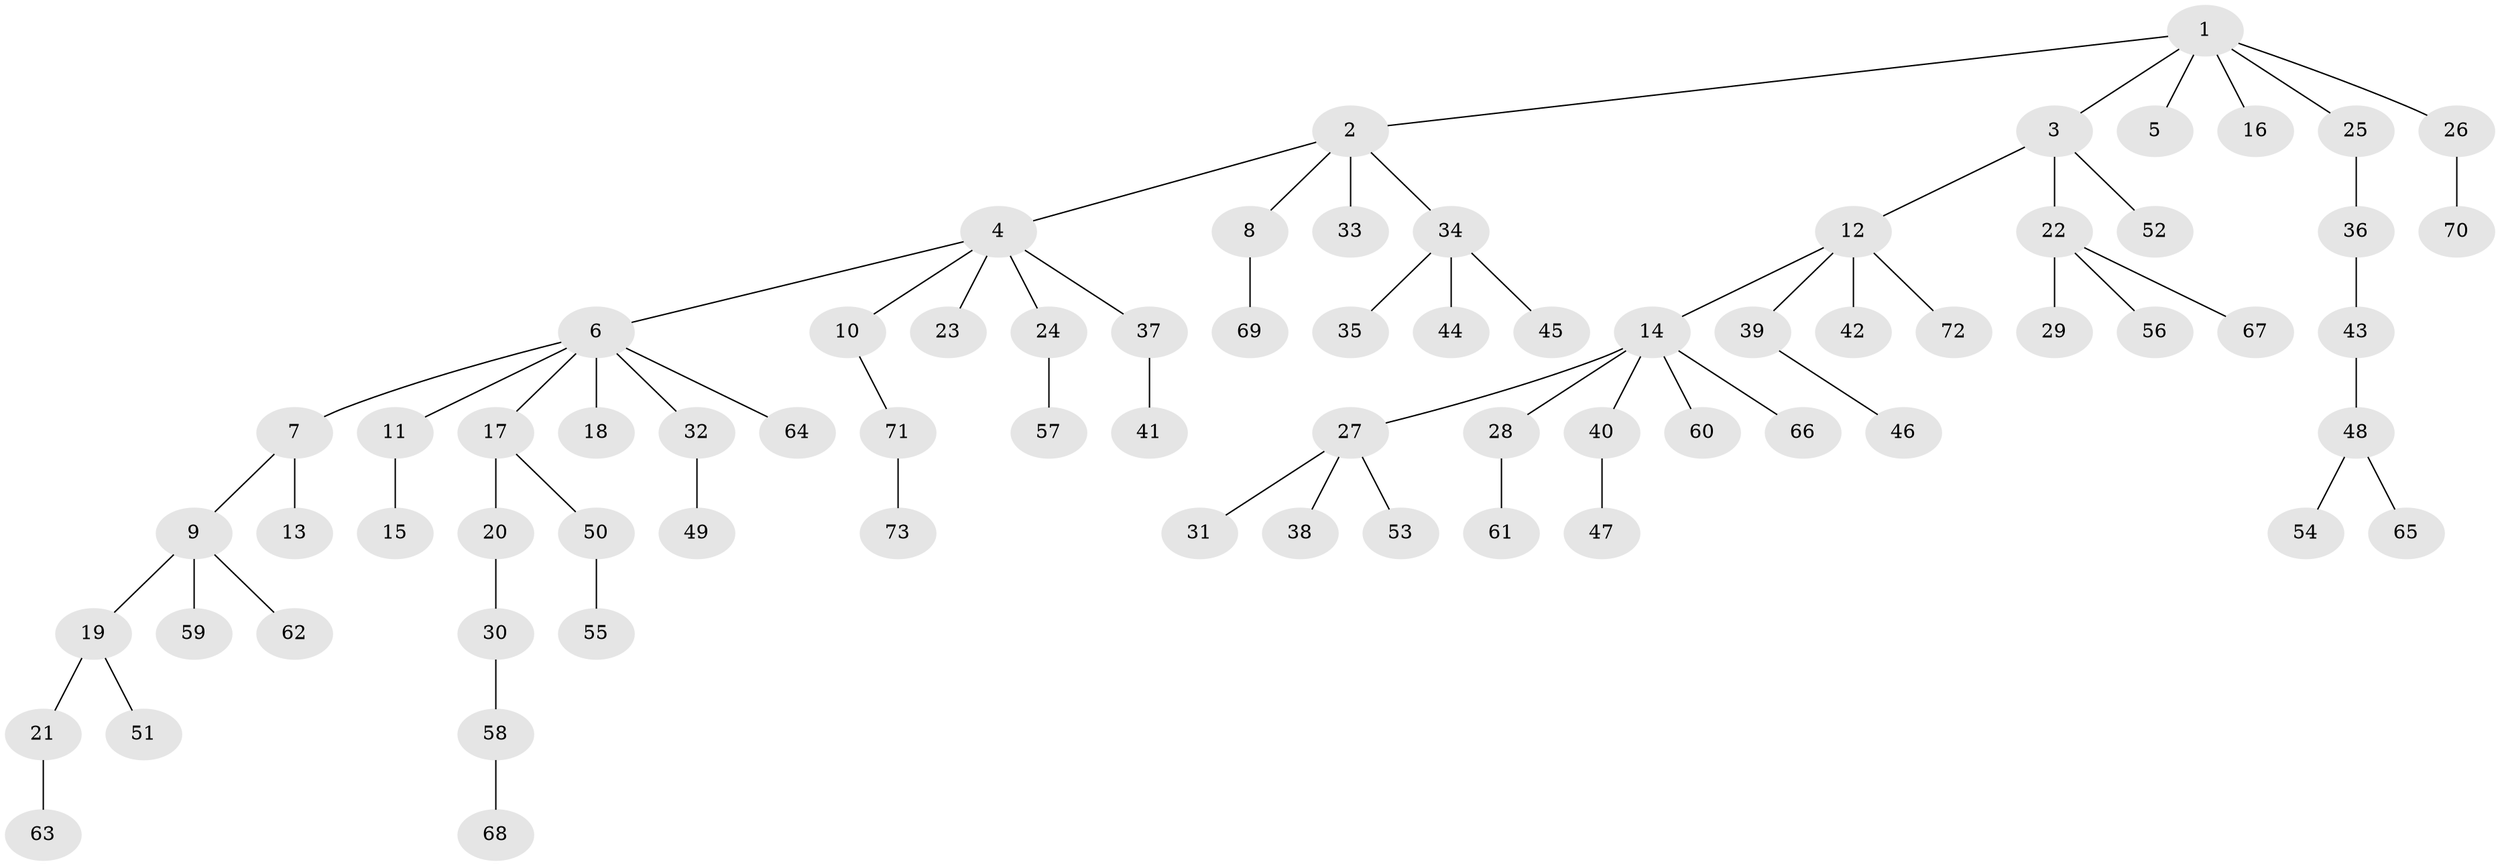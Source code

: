 // coarse degree distribution, {5: 0.02, 9: 0.02, 3: 0.1, 1: 0.58, 8: 0.02, 2: 0.22, 4: 0.02, 6: 0.02}
// Generated by graph-tools (version 1.1) at 2025/24/03/03/25 07:24:07]
// undirected, 73 vertices, 72 edges
graph export_dot {
graph [start="1"]
  node [color=gray90,style=filled];
  1;
  2;
  3;
  4;
  5;
  6;
  7;
  8;
  9;
  10;
  11;
  12;
  13;
  14;
  15;
  16;
  17;
  18;
  19;
  20;
  21;
  22;
  23;
  24;
  25;
  26;
  27;
  28;
  29;
  30;
  31;
  32;
  33;
  34;
  35;
  36;
  37;
  38;
  39;
  40;
  41;
  42;
  43;
  44;
  45;
  46;
  47;
  48;
  49;
  50;
  51;
  52;
  53;
  54;
  55;
  56;
  57;
  58;
  59;
  60;
  61;
  62;
  63;
  64;
  65;
  66;
  67;
  68;
  69;
  70;
  71;
  72;
  73;
  1 -- 2;
  1 -- 3;
  1 -- 5;
  1 -- 16;
  1 -- 25;
  1 -- 26;
  2 -- 4;
  2 -- 8;
  2 -- 33;
  2 -- 34;
  3 -- 12;
  3 -- 22;
  3 -- 52;
  4 -- 6;
  4 -- 10;
  4 -- 23;
  4 -- 24;
  4 -- 37;
  6 -- 7;
  6 -- 11;
  6 -- 17;
  6 -- 18;
  6 -- 32;
  6 -- 64;
  7 -- 9;
  7 -- 13;
  8 -- 69;
  9 -- 19;
  9 -- 59;
  9 -- 62;
  10 -- 71;
  11 -- 15;
  12 -- 14;
  12 -- 39;
  12 -- 42;
  12 -- 72;
  14 -- 27;
  14 -- 28;
  14 -- 40;
  14 -- 60;
  14 -- 66;
  17 -- 20;
  17 -- 50;
  19 -- 21;
  19 -- 51;
  20 -- 30;
  21 -- 63;
  22 -- 29;
  22 -- 56;
  22 -- 67;
  24 -- 57;
  25 -- 36;
  26 -- 70;
  27 -- 31;
  27 -- 38;
  27 -- 53;
  28 -- 61;
  30 -- 58;
  32 -- 49;
  34 -- 35;
  34 -- 44;
  34 -- 45;
  36 -- 43;
  37 -- 41;
  39 -- 46;
  40 -- 47;
  43 -- 48;
  48 -- 54;
  48 -- 65;
  50 -- 55;
  58 -- 68;
  71 -- 73;
}
